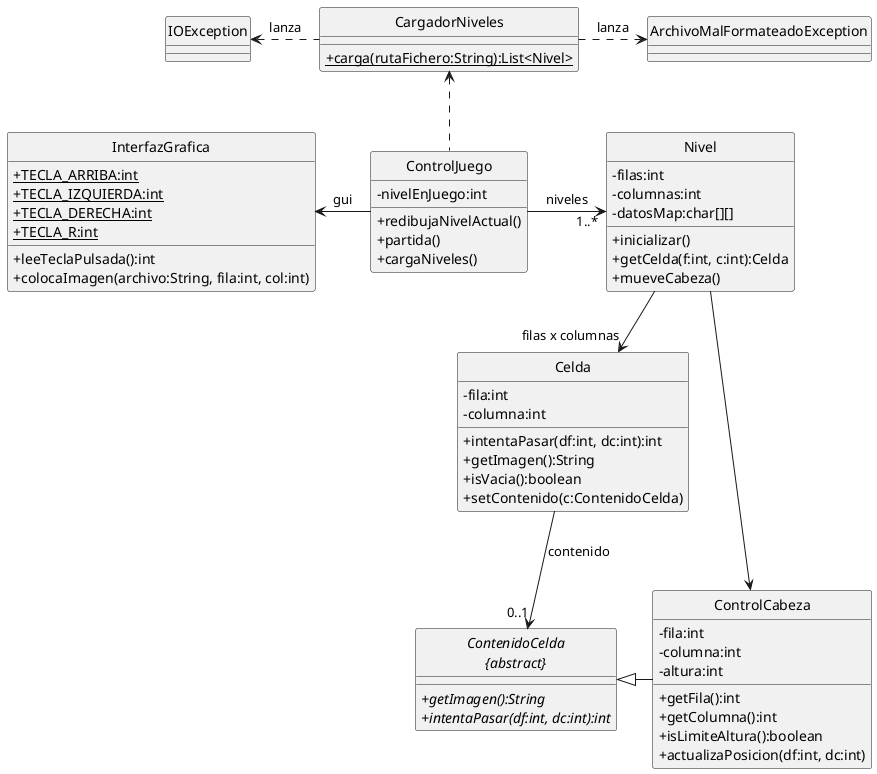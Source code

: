 @startuml

hide circle
skinparam classAttributeIconSize 0

class InterfazGrafica {
    +{static} TECLA_ARRIBA:int
    +{static} TECLA_IZQUIERDA:int
    +{static} TECLA_DERECHA:int
    +{static} TECLA_R:int
    +leeTeclaPulsada():int
    +colocaImagen(archivo:String, fila:int, col:int)
}

class ControlJuego {
    -nivelEnJuego:int
    +redibujaNivelActual()
    +partida()
    +cargaNiveles()
}

class Nivel {
    -filas:int
    -columnas:int
    -datosMap:char[][]
    +inicializar()
    +getCelda(f:int, c:int):Celda
    +mueveCabeza()
}

class Celda {
    -fila:int
    -columna:int
    +intentaPasar(df:int, dc:int):int
    +getImagen():String
    +isVacia():boolean
    +setContenido(c:ContenidoCelda)
}

class ControlCabeza {
    -fila:int
    -columna:int
    -altura:int
    +getFila():int
    +getColumna():int
    +isLimiteAltura():boolean
    +actualizaPosicion(df:int, dc:int)
}

class CargadorNiveles {
    +{static} carga(rutaFichero:String):List<Nivel>
}

ArchivoMalFormateadoException <.left. CargadorNiveles: lanza
IOException <.right. CargadorNiveles: lanza

ControlJuego .up.> CargadorNiveles
ControlJuego -left-> InterfazGrafica : gui
ControlJuego -> "1..*" Nivel : niveles

Nivel --> "filas x columnas" Celda
Nivel --> ControlCabeza

abstract class "ContenidoCelda\n{abstract}" as ContenidoCelda {
    +{abstract} getImagen():String
    +{abstract} intentaPasar(df:int, dc:int):int
}

Celda --> "0..1" ContenidoCelda: contenido
ContenidoCelda <|-right- ControlCabeza
@enduml
